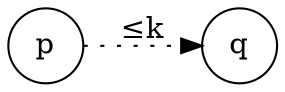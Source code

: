 digraph Automaton {
  graph [ dpi = 300 ]; 
  rankdir = LR;
  p [shape=circle,label="p"];
  q [shape=circle,label="q"];
  p -> q [label="≤k", style="dotted"];
}
